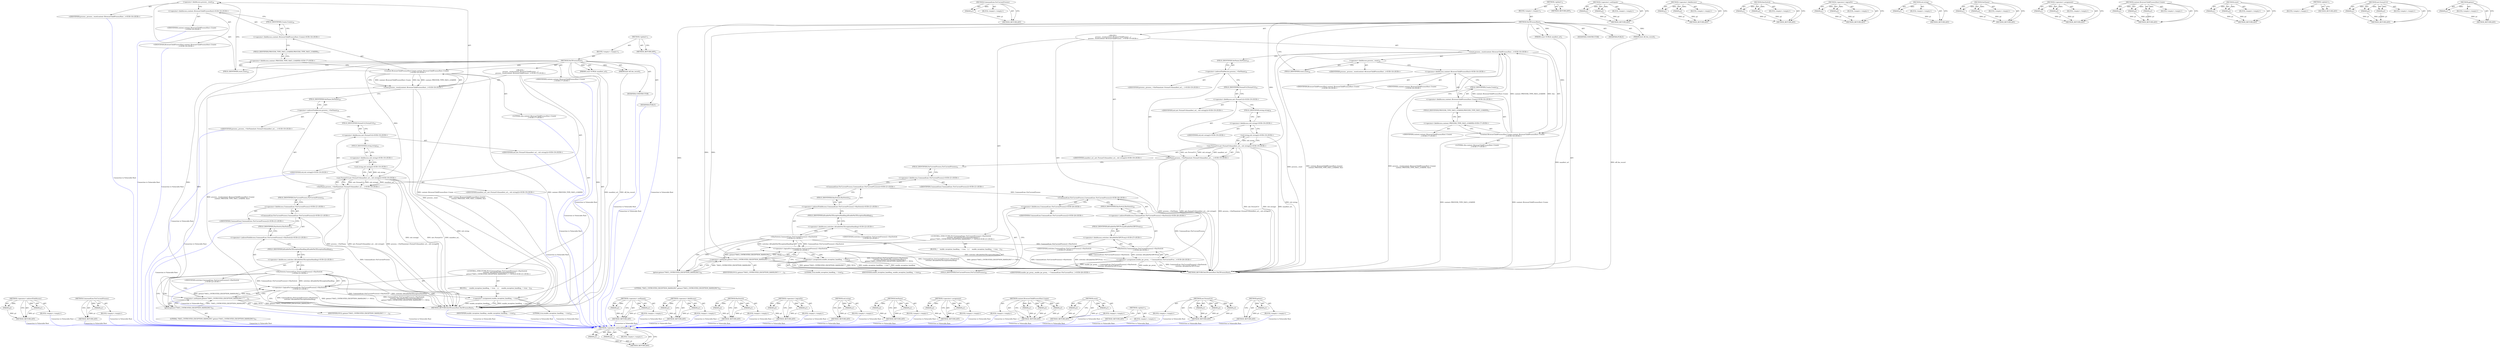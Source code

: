 digraph "getenv" {
vulnerable_121 [label=<(METHOD,&lt;operator&gt;.indirectFieldAccess)>];
vulnerable_122 [label=<(PARAM,p1)>];
vulnerable_123 [label=<(PARAM,p2)>];
vulnerable_124 [label=<(BLOCK,&lt;empty&gt;,&lt;empty&gt;)>];
vulnerable_125 [label=<(METHOD_RETURN,ANY)>];
vulnerable_146 [label=<(METHOD,CommandLine.ForCurrentProcess)>];
vulnerable_147 [label=<(PARAM,p1)>];
vulnerable_148 [label=<(BLOCK,&lt;empty&gt;,&lt;empty&gt;)>];
vulnerable_149 [label=<(METHOD_RETURN,ANY)>];
vulnerable_6 [label=<(METHOD,&lt;global&gt;)<SUB>1</SUB>>];
vulnerable_7 [label=<(BLOCK,&lt;empty&gt;,&lt;empty&gt;)<SUB>1</SUB>>];
vulnerable_8 [label=<(METHOD,NaClProcessHost)<SUB>1</SUB>>];
vulnerable_9 [label=<(PARAM,const GURL&amp; manifest_url)<SUB>1</SUB>>];
vulnerable_10 [label=<(PARAM,bool off_the_record)<SUB>1</SUB>>];
vulnerable_11 [label="<(BLOCK,{
  process_.reset(content::BrowserChildProcess...,{
  process_.reset(content::BrowserChildProcess...)<SUB>15</SUB>>"];
vulnerable_12 [label="<(reset,process_.reset(content::BrowserChildProcessHost...)<SUB>16</SUB>>"];
vulnerable_13 [label=<(&lt;operator&gt;.fieldAccess,process_.reset)<SUB>16</SUB>>];
vulnerable_14 [label="<(IDENTIFIER,process_,process_.reset(content::BrowserChildProcessHost...)<SUB>16</SUB>>"];
vulnerable_15 [label=<(FIELD_IDENTIFIER,reset,reset)<SUB>16</SUB>>];
vulnerable_16 [label="<(content.BrowserChildProcessHost.Create,content::BrowserChildProcessHost::Create(
     ...)<SUB>16</SUB>>"];
vulnerable_17 [label="<(&lt;operator&gt;.fieldAccess,content::BrowserChildProcessHost::Create)<SUB>16</SUB>>"];
vulnerable_18 [label="<(&lt;operator&gt;.fieldAccess,content::BrowserChildProcessHost)<SUB>16</SUB>>"];
vulnerable_19 [label="<(IDENTIFIER,content,content::BrowserChildProcessHost::Create(
     ...)<SUB>16</SUB>>"];
vulnerable_20 [label="<(IDENTIFIER,BrowserChildProcessHost,content::BrowserChildProcessHost::Create(
     ...)<SUB>16</SUB>>"];
vulnerable_21 [label=<(FIELD_IDENTIFIER,Create,Create)<SUB>16</SUB>>];
vulnerable_22 [label="<(&lt;operator&gt;.fieldAccess,content::PROCESS_TYPE_NACL_LOADER)<SUB>17</SUB>>"];
vulnerable_23 [label="<(IDENTIFIER,content,content::BrowserChildProcessHost::Create(
     ...)<SUB>17</SUB>>"];
vulnerable_24 [label=<(FIELD_IDENTIFIER,PROCESS_TYPE_NACL_LOADER,PROCESS_TYPE_NACL_LOADER)<SUB>17</SUB>>];
vulnerable_25 [label="<(LITERAL,this,content::BrowserChildProcessHost::Create(
     ...)<SUB>17</SUB>>"];
vulnerable_26 [label="<(SetName,process_-&gt;SetName(net::FormatUrl(manifest_url_,...)<SUB>19</SUB>>"];
vulnerable_27 [label=<(&lt;operator&gt;.indirectFieldAccess,process_-&gt;SetName)<SUB>19</SUB>>];
vulnerable_28 [label="<(IDENTIFIER,process_,process_-&gt;SetName(net::FormatUrl(manifest_url_,...)<SUB>19</SUB>>"];
vulnerable_29 [label=<(FIELD_IDENTIFIER,SetName,SetName)<SUB>19</SUB>>];
vulnerable_30 [label="<(net.FormatUrl,net::FormatUrl(manifest_url_, std::string()))<SUB>19</SUB>>"];
vulnerable_31 [label="<(&lt;operator&gt;.fieldAccess,net::FormatUrl)<SUB>19</SUB>>"];
vulnerable_32 [label="<(IDENTIFIER,net,net::FormatUrl(manifest_url_, std::string()))<SUB>19</SUB>>"];
vulnerable_33 [label=<(FIELD_IDENTIFIER,FormatUrl,FormatUrl)<SUB>19</SUB>>];
vulnerable_34 [label="<(IDENTIFIER,manifest_url_,net::FormatUrl(manifest_url_, std::string()))<SUB>19</SUB>>"];
vulnerable_35 [label="<(std.string,std::string())<SUB>19</SUB>>"];
vulnerable_36 [label="<(&lt;operator&gt;.fieldAccess,std::string)<SUB>19</SUB>>"];
vulnerable_37 [label="<(IDENTIFIER,std,std::string())<SUB>19</SUB>>"];
vulnerable_38 [label=<(FIELD_IDENTIFIER,string,string)<SUB>19</SUB>>];
vulnerable_39 [label="<(CONTROL_STRUCTURE,IF,if (CommandLine::ForCurrentProcess()-&gt;HasSwitch(
          switches::kEnableNaClExceptionHandling) ||
       getenv(&quot;NACL_UNTRUSTED_EXCEPTION_HANDLING&quot;) != NULL))<SUB>21</SUB>>"];
vulnerable_40 [label="<(&lt;operator&gt;.logicalOr,CommandLine::ForCurrentProcess()-&gt;HasSwitch(
  ...)<SUB>21</SUB>>"];
vulnerable_41 [label="<(HasSwitch,CommandLine::ForCurrentProcess()-&gt;HasSwitch(
  ...)<SUB>21</SUB>>"];
vulnerable_42 [label="<(&lt;operator&gt;.indirectFieldAccess,CommandLine::ForCurrentProcess()-&gt;HasSwitch)<SUB>21</SUB>>"];
vulnerable_43 [label="<(CommandLine.ForCurrentProcess,CommandLine::ForCurrentProcess())<SUB>21</SUB>>"];
vulnerable_44 [label="<(&lt;operator&gt;.fieldAccess,CommandLine::ForCurrentProcess)<SUB>21</SUB>>"];
vulnerable_45 [label="<(IDENTIFIER,CommandLine,CommandLine::ForCurrentProcess())<SUB>21</SUB>>"];
vulnerable_46 [label=<(FIELD_IDENTIFIER,ForCurrentProcess,ForCurrentProcess)<SUB>21</SUB>>];
vulnerable_47 [label=<(FIELD_IDENTIFIER,HasSwitch,HasSwitch)<SUB>21</SUB>>];
vulnerable_48 [label="<(&lt;operator&gt;.fieldAccess,switches::kEnableNaClExceptionHandling)<SUB>22</SUB>>"];
vulnerable_49 [label="<(IDENTIFIER,switches,CommandLine::ForCurrentProcess()-&gt;HasSwitch(
  ...)<SUB>22</SUB>>"];
vulnerable_50 [label=<(FIELD_IDENTIFIER,kEnableNaClExceptionHandling,kEnableNaClExceptionHandling)<SUB>22</SUB>>];
vulnerable_51 [label=<(&lt;operator&gt;.notEquals,getenv(&quot;NACL_UNTRUSTED_EXCEPTION_HANDLING&quot;) != ...)<SUB>23</SUB>>];
vulnerable_52 [label=<(getenv,getenv(&quot;NACL_UNTRUSTED_EXCEPTION_HANDLING&quot;))<SUB>23</SUB>>];
vulnerable_53 [label=<(LITERAL,&quot;NACL_UNTRUSTED_EXCEPTION_HANDLING&quot;,getenv(&quot;NACL_UNTRUSTED_EXCEPTION_HANDLING&quot;))<SUB>23</SUB>>];
vulnerable_54 [label=<(IDENTIFIER,NULL,getenv(&quot;NACL_UNTRUSTED_EXCEPTION_HANDLING&quot;) != ...)<SUB>23</SUB>>];
vulnerable_55 [label=<(BLOCK,{
     enable_exception_handling_ = true;
   },{
     enable_exception_handling_ = true;
   })<SUB>23</SUB>>];
vulnerable_56 [label=<(&lt;operator&gt;.assignment,enable_exception_handling_ = true)<SUB>24</SUB>>];
vulnerable_57 [label=<(IDENTIFIER,enable_exception_handling_,enable_exception_handling_ = true)<SUB>24</SUB>>];
vulnerable_58 [label=<(LITERAL,true,enable_exception_handling_ = true)<SUB>24</SUB>>];
vulnerable_59 [label="<(&lt;operator&gt;.assignment,enable_ipc_proxy_ = CommandLine::ForCurrentProc...)<SUB>26</SUB>>"];
vulnerable_60 [label="<(IDENTIFIER,enable_ipc_proxy_,enable_ipc_proxy_ = CommandLine::ForCurrentProc...)<SUB>26</SUB>>"];
vulnerable_61 [label="<(HasSwitch,CommandLine::ForCurrentProcess()-&gt;HasSwitch(
  ...)<SUB>26</SUB>>"];
vulnerable_62 [label="<(&lt;operator&gt;.indirectFieldAccess,CommandLine::ForCurrentProcess()-&gt;HasSwitch)<SUB>26</SUB>>"];
vulnerable_63 [label="<(CommandLine.ForCurrentProcess,CommandLine::ForCurrentProcess())<SUB>26</SUB>>"];
vulnerable_64 [label="<(&lt;operator&gt;.fieldAccess,CommandLine::ForCurrentProcess)<SUB>26</SUB>>"];
vulnerable_65 [label="<(IDENTIFIER,CommandLine,CommandLine::ForCurrentProcess())<SUB>26</SUB>>"];
vulnerable_66 [label=<(FIELD_IDENTIFIER,ForCurrentProcess,ForCurrentProcess)<SUB>26</SUB>>];
vulnerable_67 [label=<(FIELD_IDENTIFIER,HasSwitch,HasSwitch)<SUB>26</SUB>>];
vulnerable_68 [label="<(&lt;operator&gt;.fieldAccess,switches::kEnableNaClIPCProxy)<SUB>27</SUB>>"];
vulnerable_69 [label="<(IDENTIFIER,switches,CommandLine::ForCurrentProcess()-&gt;HasSwitch(
  ...)<SUB>27</SUB>>"];
vulnerable_70 [label=<(FIELD_IDENTIFIER,kEnableNaClIPCProxy,kEnableNaClIPCProxy)<SUB>27</SUB>>];
vulnerable_71 [label=<(MODIFIER,CONSTRUCTOR)>];
vulnerable_72 [label=<(MODIFIER,PUBLIC)>];
vulnerable_73 [label=<(METHOD_RETURN,NaClProcessHost.NaClProcessHost)<SUB>1</SUB>>];
vulnerable_75 [label=<(METHOD_RETURN,ANY)<SUB>1</SUB>>];
vulnerable_150 [label=<(METHOD,&lt;operator&gt;.notEquals)>];
vulnerable_151 [label=<(PARAM,p1)>];
vulnerable_152 [label=<(PARAM,p2)>];
vulnerable_153 [label=<(BLOCK,&lt;empty&gt;,&lt;empty&gt;)>];
vulnerable_154 [label=<(METHOD_RETURN,ANY)>];
vulnerable_105 [label=<(METHOD,&lt;operator&gt;.fieldAccess)>];
vulnerable_106 [label=<(PARAM,p1)>];
vulnerable_107 [label=<(PARAM,p2)>];
vulnerable_108 [label=<(BLOCK,&lt;empty&gt;,&lt;empty&gt;)>];
vulnerable_109 [label=<(METHOD_RETURN,ANY)>];
vulnerable_141 [label=<(METHOD,HasSwitch)>];
vulnerable_142 [label=<(PARAM,p1)>];
vulnerable_143 [label=<(PARAM,p2)>];
vulnerable_144 [label=<(BLOCK,&lt;empty&gt;,&lt;empty&gt;)>];
vulnerable_145 [label=<(METHOD_RETURN,ANY)>];
vulnerable_136 [label=<(METHOD,&lt;operator&gt;.logicalOr)>];
vulnerable_137 [label=<(PARAM,p1)>];
vulnerable_138 [label=<(PARAM,p2)>];
vulnerable_139 [label=<(BLOCK,&lt;empty&gt;,&lt;empty&gt;)>];
vulnerable_140 [label=<(METHOD_RETURN,ANY)>];
vulnerable_132 [label=<(METHOD,std.string)>];
vulnerable_133 [label=<(PARAM,p1)>];
vulnerable_134 [label=<(BLOCK,&lt;empty&gt;,&lt;empty&gt;)>];
vulnerable_135 [label=<(METHOD_RETURN,ANY)>];
vulnerable_116 [label=<(METHOD,SetName)>];
vulnerable_117 [label=<(PARAM,p1)>];
vulnerable_118 [label=<(PARAM,p2)>];
vulnerable_119 [label=<(BLOCK,&lt;empty&gt;,&lt;empty&gt;)>];
vulnerable_120 [label=<(METHOD_RETURN,ANY)>];
vulnerable_159 [label=<(METHOD,&lt;operator&gt;.assignment)>];
vulnerable_160 [label=<(PARAM,p1)>];
vulnerable_161 [label=<(PARAM,p2)>];
vulnerable_162 [label=<(BLOCK,&lt;empty&gt;,&lt;empty&gt;)>];
vulnerable_163 [label=<(METHOD_RETURN,ANY)>];
vulnerable_110 [label=<(METHOD,content.BrowserChildProcessHost.Create)>];
vulnerable_111 [label=<(PARAM,p1)>];
vulnerable_112 [label=<(PARAM,p2)>];
vulnerable_113 [label=<(PARAM,p3)>];
vulnerable_114 [label=<(BLOCK,&lt;empty&gt;,&lt;empty&gt;)>];
vulnerable_115 [label=<(METHOD_RETURN,ANY)>];
vulnerable_100 [label=<(METHOD,reset)>];
vulnerable_101 [label=<(PARAM,p1)>];
vulnerable_102 [label=<(PARAM,p2)>];
vulnerable_103 [label=<(BLOCK,&lt;empty&gt;,&lt;empty&gt;)>];
vulnerable_104 [label=<(METHOD_RETURN,ANY)>];
vulnerable_94 [label=<(METHOD,&lt;global&gt;)<SUB>1</SUB>>];
vulnerable_95 [label=<(BLOCK,&lt;empty&gt;,&lt;empty&gt;)>];
vulnerable_96 [label=<(METHOD_RETURN,ANY)>];
vulnerable_126 [label=<(METHOD,net.FormatUrl)>];
vulnerable_127 [label=<(PARAM,p1)>];
vulnerable_128 [label=<(PARAM,p2)>];
vulnerable_129 [label=<(PARAM,p3)>];
vulnerable_130 [label=<(BLOCK,&lt;empty&gt;,&lt;empty&gt;)>];
vulnerable_131 [label=<(METHOD_RETURN,ANY)>];
vulnerable_155 [label=<(METHOD,getenv)>];
vulnerable_156 [label=<(PARAM,p1)>];
vulnerable_157 [label=<(BLOCK,&lt;empty&gt;,&lt;empty&gt;)>];
vulnerable_158 [label=<(METHOD_RETURN,ANY)>];
fixed_109 [label=<(METHOD,&lt;operator&gt;.indirectFieldAccess)>];
fixed_110 [label=<(PARAM,p1)>];
fixed_111 [label=<(PARAM,p2)>];
fixed_112 [label=<(BLOCK,&lt;empty&gt;,&lt;empty&gt;)>];
fixed_113 [label=<(METHOD_RETURN,ANY)>];
fixed_134 [label=<(METHOD,CommandLine.ForCurrentProcess)>];
fixed_135 [label=<(PARAM,p1)>];
fixed_136 [label=<(BLOCK,&lt;empty&gt;,&lt;empty&gt;)>];
fixed_137 [label=<(METHOD_RETURN,ANY)>];
fixed_6 [label=<(METHOD,&lt;global&gt;)<SUB>1</SUB>>];
fixed_7 [label=<(BLOCK,&lt;empty&gt;,&lt;empty&gt;)<SUB>1</SUB>>];
fixed_8 [label=<(METHOD,NaClProcessHost)<SUB>1</SUB>>];
fixed_9 [label=<(PARAM,const GURL&amp; manifest_url)<SUB>1</SUB>>];
fixed_10 [label=<(PARAM,bool off_the_record)<SUB>1</SUB>>];
fixed_11 [label="<(BLOCK,{
  process_.reset(content::BrowserChildProcess...,{
  process_.reset(content::BrowserChildProcess...)<SUB>15</SUB>>"];
fixed_12 [label="<(reset,process_.reset(content::BrowserChildProcessHost...)<SUB>16</SUB>>"];
fixed_13 [label=<(&lt;operator&gt;.fieldAccess,process_.reset)<SUB>16</SUB>>];
fixed_14 [label="<(IDENTIFIER,process_,process_.reset(content::BrowserChildProcessHost...)<SUB>16</SUB>>"];
fixed_15 [label=<(FIELD_IDENTIFIER,reset,reset)<SUB>16</SUB>>];
fixed_16 [label="<(content.BrowserChildProcessHost.Create,content::BrowserChildProcessHost::Create(
     ...)<SUB>16</SUB>>"];
fixed_17 [label="<(&lt;operator&gt;.fieldAccess,content::BrowserChildProcessHost::Create)<SUB>16</SUB>>"];
fixed_18 [label="<(&lt;operator&gt;.fieldAccess,content::BrowserChildProcessHost)<SUB>16</SUB>>"];
fixed_19 [label="<(IDENTIFIER,content,content::BrowserChildProcessHost::Create(
     ...)<SUB>16</SUB>>"];
fixed_20 [label="<(IDENTIFIER,BrowserChildProcessHost,content::BrowserChildProcessHost::Create(
     ...)<SUB>16</SUB>>"];
fixed_21 [label=<(FIELD_IDENTIFIER,Create,Create)<SUB>16</SUB>>];
fixed_22 [label="<(&lt;operator&gt;.fieldAccess,content::PROCESS_TYPE_NACL_LOADER)<SUB>17</SUB>>"];
fixed_23 [label="<(IDENTIFIER,content,content::BrowserChildProcessHost::Create(
     ...)<SUB>17</SUB>>"];
fixed_24 [label=<(FIELD_IDENTIFIER,PROCESS_TYPE_NACL_LOADER,PROCESS_TYPE_NACL_LOADER)<SUB>17</SUB>>];
fixed_25 [label="<(LITERAL,this,content::BrowserChildProcessHost::Create(
     ...)<SUB>17</SUB>>"];
fixed_26 [label="<(SetName,process_-&gt;SetName(net::FormatUrl(manifest_url_,...)<SUB>19</SUB>>"];
fixed_27 [label=<(&lt;operator&gt;.indirectFieldAccess,process_-&gt;SetName)<SUB>19</SUB>>];
fixed_28 [label="<(IDENTIFIER,process_,process_-&gt;SetName(net::FormatUrl(manifest_url_,...)<SUB>19</SUB>>"];
fixed_29 [label=<(FIELD_IDENTIFIER,SetName,SetName)<SUB>19</SUB>>];
fixed_30 [label="<(net.FormatUrl,net::FormatUrl(manifest_url_, std::string()))<SUB>19</SUB>>"];
fixed_31 [label="<(&lt;operator&gt;.fieldAccess,net::FormatUrl)<SUB>19</SUB>>"];
fixed_32 [label="<(IDENTIFIER,net,net::FormatUrl(manifest_url_, std::string()))<SUB>19</SUB>>"];
fixed_33 [label=<(FIELD_IDENTIFIER,FormatUrl,FormatUrl)<SUB>19</SUB>>];
fixed_34 [label="<(IDENTIFIER,manifest_url_,net::FormatUrl(manifest_url_, std::string()))<SUB>19</SUB>>"];
fixed_35 [label="<(std.string,std::string())<SUB>19</SUB>>"];
fixed_36 [label="<(&lt;operator&gt;.fieldAccess,std::string)<SUB>19</SUB>>"];
fixed_37 [label="<(IDENTIFIER,std,std::string())<SUB>19</SUB>>"];
fixed_38 [label=<(FIELD_IDENTIFIER,string,string)<SUB>19</SUB>>];
fixed_39 [label="<(CONTROL_STRUCTURE,IF,if (CommandLine::ForCurrentProcess()-&gt;HasSwitch(
          switches::kEnableNaClExceptionHandling) ||
       getenv(&quot;NACL_UNTRUSTED_EXCEPTION_HANDLING&quot;) != NULL))<SUB>21</SUB>>"];
fixed_40 [label="<(&lt;operator&gt;.logicalOr,CommandLine::ForCurrentProcess()-&gt;HasSwitch(
  ...)<SUB>21</SUB>>"];
fixed_41 [label="<(HasSwitch,CommandLine::ForCurrentProcess()-&gt;HasSwitch(
  ...)<SUB>21</SUB>>"];
fixed_42 [label="<(&lt;operator&gt;.indirectFieldAccess,CommandLine::ForCurrentProcess()-&gt;HasSwitch)<SUB>21</SUB>>"];
fixed_43 [label="<(CommandLine.ForCurrentProcess,CommandLine::ForCurrentProcess())<SUB>21</SUB>>"];
fixed_44 [label="<(&lt;operator&gt;.fieldAccess,CommandLine::ForCurrentProcess)<SUB>21</SUB>>"];
fixed_45 [label="<(IDENTIFIER,CommandLine,CommandLine::ForCurrentProcess())<SUB>21</SUB>>"];
fixed_46 [label=<(FIELD_IDENTIFIER,ForCurrentProcess,ForCurrentProcess)<SUB>21</SUB>>];
fixed_47 [label=<(FIELD_IDENTIFIER,HasSwitch,HasSwitch)<SUB>21</SUB>>];
fixed_48 [label="<(&lt;operator&gt;.fieldAccess,switches::kEnableNaClExceptionHandling)<SUB>22</SUB>>"];
fixed_49 [label="<(IDENTIFIER,switches,CommandLine::ForCurrentProcess()-&gt;HasSwitch(
  ...)<SUB>22</SUB>>"];
fixed_50 [label=<(FIELD_IDENTIFIER,kEnableNaClExceptionHandling,kEnableNaClExceptionHandling)<SUB>22</SUB>>];
fixed_51 [label=<(&lt;operator&gt;.notEquals,getenv(&quot;NACL_UNTRUSTED_EXCEPTION_HANDLING&quot;) != ...)<SUB>23</SUB>>];
fixed_52 [label=<(getenv,getenv(&quot;NACL_UNTRUSTED_EXCEPTION_HANDLING&quot;))<SUB>23</SUB>>];
fixed_53 [label=<(LITERAL,&quot;NACL_UNTRUSTED_EXCEPTION_HANDLING&quot;,getenv(&quot;NACL_UNTRUSTED_EXCEPTION_HANDLING&quot;))<SUB>23</SUB>>];
fixed_54 [label=<(IDENTIFIER,NULL,getenv(&quot;NACL_UNTRUSTED_EXCEPTION_HANDLING&quot;) != ...)<SUB>23</SUB>>];
fixed_55 [label=<(BLOCK,{
     enable_exception_handling_ = true;
   },{
     enable_exception_handling_ = true;
   })<SUB>23</SUB>>];
fixed_56 [label=<(&lt;operator&gt;.assignment,enable_exception_handling_ = true)<SUB>24</SUB>>];
fixed_57 [label=<(IDENTIFIER,enable_exception_handling_,enable_exception_handling_ = true)<SUB>24</SUB>>];
fixed_58 [label=<(LITERAL,true,enable_exception_handling_ = true)<SUB>24</SUB>>];
fixed_59 [label=<(MODIFIER,CONSTRUCTOR)>];
fixed_60 [label=<(MODIFIER,PUBLIC)>];
fixed_61 [label=<(METHOD_RETURN,NaClProcessHost.NaClProcessHost)<SUB>1</SUB>>];
fixed_63 [label=<(METHOD_RETURN,ANY)<SUB>1</SUB>>];
fixed_138 [label=<(METHOD,&lt;operator&gt;.notEquals)>];
fixed_139 [label=<(PARAM,p1)>];
fixed_140 [label=<(PARAM,p2)>];
fixed_141 [label=<(BLOCK,&lt;empty&gt;,&lt;empty&gt;)>];
fixed_142 [label=<(METHOD_RETURN,ANY)>];
fixed_93 [label=<(METHOD,&lt;operator&gt;.fieldAccess)>];
fixed_94 [label=<(PARAM,p1)>];
fixed_95 [label=<(PARAM,p2)>];
fixed_96 [label=<(BLOCK,&lt;empty&gt;,&lt;empty&gt;)>];
fixed_97 [label=<(METHOD_RETURN,ANY)>];
fixed_129 [label=<(METHOD,HasSwitch)>];
fixed_130 [label=<(PARAM,p1)>];
fixed_131 [label=<(PARAM,p2)>];
fixed_132 [label=<(BLOCK,&lt;empty&gt;,&lt;empty&gt;)>];
fixed_133 [label=<(METHOD_RETURN,ANY)>];
fixed_124 [label=<(METHOD,&lt;operator&gt;.logicalOr)>];
fixed_125 [label=<(PARAM,p1)>];
fixed_126 [label=<(PARAM,p2)>];
fixed_127 [label=<(BLOCK,&lt;empty&gt;,&lt;empty&gt;)>];
fixed_128 [label=<(METHOD_RETURN,ANY)>];
fixed_120 [label=<(METHOD,std.string)>];
fixed_121 [label=<(PARAM,p1)>];
fixed_122 [label=<(BLOCK,&lt;empty&gt;,&lt;empty&gt;)>];
fixed_123 [label=<(METHOD_RETURN,ANY)>];
fixed_104 [label=<(METHOD,SetName)>];
fixed_105 [label=<(PARAM,p1)>];
fixed_106 [label=<(PARAM,p2)>];
fixed_107 [label=<(BLOCK,&lt;empty&gt;,&lt;empty&gt;)>];
fixed_108 [label=<(METHOD_RETURN,ANY)>];
fixed_147 [label=<(METHOD,&lt;operator&gt;.assignment)>];
fixed_148 [label=<(PARAM,p1)>];
fixed_149 [label=<(PARAM,p2)>];
fixed_150 [label=<(BLOCK,&lt;empty&gt;,&lt;empty&gt;)>];
fixed_151 [label=<(METHOD_RETURN,ANY)>];
fixed_98 [label=<(METHOD,content.BrowserChildProcessHost.Create)>];
fixed_99 [label=<(PARAM,p1)>];
fixed_100 [label=<(PARAM,p2)>];
fixed_101 [label=<(PARAM,p3)>];
fixed_102 [label=<(BLOCK,&lt;empty&gt;,&lt;empty&gt;)>];
fixed_103 [label=<(METHOD_RETURN,ANY)>];
fixed_88 [label=<(METHOD,reset)>];
fixed_89 [label=<(PARAM,p1)>];
fixed_90 [label=<(PARAM,p2)>];
fixed_91 [label=<(BLOCK,&lt;empty&gt;,&lt;empty&gt;)>];
fixed_92 [label=<(METHOD_RETURN,ANY)>];
fixed_82 [label=<(METHOD,&lt;global&gt;)<SUB>1</SUB>>];
fixed_83 [label=<(BLOCK,&lt;empty&gt;,&lt;empty&gt;)>];
fixed_84 [label=<(METHOD_RETURN,ANY)>];
fixed_114 [label=<(METHOD,net.FormatUrl)>];
fixed_115 [label=<(PARAM,p1)>];
fixed_116 [label=<(PARAM,p2)>];
fixed_117 [label=<(PARAM,p3)>];
fixed_118 [label=<(BLOCK,&lt;empty&gt;,&lt;empty&gt;)>];
fixed_119 [label=<(METHOD_RETURN,ANY)>];
fixed_143 [label=<(METHOD,getenv)>];
fixed_144 [label=<(PARAM,p1)>];
fixed_145 [label=<(BLOCK,&lt;empty&gt;,&lt;empty&gt;)>];
fixed_146 [label=<(METHOD_RETURN,ANY)>];
vulnerable_121 -> vulnerable_122  [key=0, label="AST: "];
vulnerable_121 -> vulnerable_122  [key=1, label="DDG: "];
vulnerable_121 -> vulnerable_124  [key=0, label="AST: "];
vulnerable_121 -> vulnerable_123  [key=0, label="AST: "];
vulnerable_121 -> vulnerable_123  [key=1, label="DDG: "];
vulnerable_121 -> vulnerable_125  [key=0, label="AST: "];
vulnerable_121 -> vulnerable_125  [key=1, label="CFG: "];
vulnerable_122 -> vulnerable_125  [key=0, label="DDG: p1"];
vulnerable_123 -> vulnerable_125  [key=0, label="DDG: p2"];
vulnerable_146 -> vulnerable_147  [key=0, label="AST: "];
vulnerable_146 -> vulnerable_147  [key=1, label="DDG: "];
vulnerable_146 -> vulnerable_148  [key=0, label="AST: "];
vulnerable_146 -> vulnerable_149  [key=0, label="AST: "];
vulnerable_146 -> vulnerable_149  [key=1, label="CFG: "];
vulnerable_147 -> vulnerable_149  [key=0, label="DDG: p1"];
vulnerable_6 -> vulnerable_7  [key=0, label="AST: "];
vulnerable_6 -> vulnerable_75  [key=0, label="AST: "];
vulnerable_6 -> vulnerable_75  [key=1, label="CFG: "];
vulnerable_7 -> vulnerable_8  [key=0, label="AST: "];
vulnerable_8 -> vulnerable_9  [key=0, label="AST: "];
vulnerable_8 -> vulnerable_9  [key=1, label="DDG: "];
vulnerable_8 -> vulnerable_10  [key=0, label="AST: "];
vulnerable_8 -> vulnerable_10  [key=1, label="DDG: "];
vulnerable_8 -> vulnerable_11  [key=0, label="AST: "];
vulnerable_8 -> vulnerable_71  [key=0, label="AST: "];
vulnerable_8 -> vulnerable_72  [key=0, label="AST: "];
vulnerable_8 -> vulnerable_73  [key=0, label="AST: "];
vulnerable_8 -> vulnerable_15  [key=0, label="CFG: "];
vulnerable_8 -> vulnerable_16  [key=0, label="DDG: "];
vulnerable_8 -> vulnerable_30  [key=0, label="DDG: "];
vulnerable_8 -> vulnerable_56  [key=0, label="DDG: "];
vulnerable_8 -> vulnerable_51  [key=0, label="DDG: "];
vulnerable_8 -> vulnerable_52  [key=0, label="DDG: "];
vulnerable_9 -> vulnerable_73  [key=0, label="DDG: manifest_url"];
vulnerable_10 -> vulnerable_73  [key=0, label="DDG: off_the_record"];
vulnerable_11 -> vulnerable_12  [key=0, label="AST: "];
vulnerable_11 -> vulnerable_26  [key=0, label="AST: "];
vulnerable_11 -> vulnerable_39  [key=0, label="AST: "];
vulnerable_11 -> vulnerable_59  [key=0, label="AST: "];
vulnerable_12 -> vulnerable_13  [key=0, label="AST: "];
vulnerable_12 -> vulnerable_16  [key=0, label="AST: "];
vulnerable_12 -> vulnerable_29  [key=0, label="CFG: "];
vulnerable_12 -> vulnerable_73  [key=0, label="DDG: process_.reset"];
vulnerable_12 -> vulnerable_73  [key=1, label="DDG: content::BrowserChildProcessHost::Create(
      content::PROCESS_TYPE_NACL_LOADER, this)"];
vulnerable_12 -> vulnerable_73  [key=2, label="DDG: process_.reset(content::BrowserChildProcessHost::Create(
      content::PROCESS_TYPE_NACL_LOADER, this))"];
vulnerable_13 -> vulnerable_14  [key=0, label="AST: "];
vulnerable_13 -> vulnerable_15  [key=0, label="AST: "];
vulnerable_13 -> vulnerable_18  [key=0, label="CFG: "];
vulnerable_15 -> vulnerable_13  [key=0, label="CFG: "];
vulnerable_16 -> vulnerable_17  [key=0, label="AST: "];
vulnerable_16 -> vulnerable_22  [key=0, label="AST: "];
vulnerable_16 -> vulnerable_25  [key=0, label="AST: "];
vulnerable_16 -> vulnerable_12  [key=0, label="CFG: "];
vulnerable_16 -> vulnerable_12  [key=1, label="DDG: content::BrowserChildProcessHost::Create"];
vulnerable_16 -> vulnerable_12  [key=2, label="DDG: content::PROCESS_TYPE_NACL_LOADER"];
vulnerable_16 -> vulnerable_12  [key=3, label="DDG: this"];
vulnerable_16 -> vulnerable_73  [key=0, label="DDG: content::BrowserChildProcessHost::Create"];
vulnerable_16 -> vulnerable_73  [key=1, label="DDG: content::PROCESS_TYPE_NACL_LOADER"];
vulnerable_17 -> vulnerable_18  [key=0, label="AST: "];
vulnerable_17 -> vulnerable_21  [key=0, label="AST: "];
vulnerable_17 -> vulnerable_24  [key=0, label="CFG: "];
vulnerable_18 -> vulnerable_19  [key=0, label="AST: "];
vulnerable_18 -> vulnerable_20  [key=0, label="AST: "];
vulnerable_18 -> vulnerable_21  [key=0, label="CFG: "];
vulnerable_21 -> vulnerable_17  [key=0, label="CFG: "];
vulnerable_22 -> vulnerable_23  [key=0, label="AST: "];
vulnerable_22 -> vulnerable_24  [key=0, label="AST: "];
vulnerable_22 -> vulnerable_16  [key=0, label="CFG: "];
vulnerable_24 -> vulnerable_22  [key=0, label="CFG: "];
vulnerable_26 -> vulnerable_27  [key=0, label="AST: "];
vulnerable_26 -> vulnerable_30  [key=0, label="AST: "];
vulnerable_26 -> vulnerable_46  [key=0, label="CFG: "];
vulnerable_26 -> vulnerable_73  [key=0, label="DDG: process_-&gt;SetName"];
vulnerable_26 -> vulnerable_73  [key=1, label="DDG: net::FormatUrl(manifest_url_, std::string())"];
vulnerable_26 -> vulnerable_73  [key=2, label="DDG: process_-&gt;SetName(net::FormatUrl(manifest_url_, std::string()))"];
vulnerable_27 -> vulnerable_28  [key=0, label="AST: "];
vulnerable_27 -> vulnerable_29  [key=0, label="AST: "];
vulnerable_27 -> vulnerable_33  [key=0, label="CFG: "];
vulnerable_29 -> vulnerable_27  [key=0, label="CFG: "];
vulnerable_30 -> vulnerable_31  [key=0, label="AST: "];
vulnerable_30 -> vulnerable_34  [key=0, label="AST: "];
vulnerable_30 -> vulnerable_35  [key=0, label="AST: "];
vulnerable_30 -> vulnerable_26  [key=0, label="CFG: "];
vulnerable_30 -> vulnerable_26  [key=1, label="DDG: net::FormatUrl"];
vulnerable_30 -> vulnerable_26  [key=2, label="DDG: manifest_url_"];
vulnerable_30 -> vulnerable_26  [key=3, label="DDG: std::string()"];
vulnerable_30 -> vulnerable_73  [key=0, label="DDG: net::FormatUrl"];
vulnerable_30 -> vulnerable_73  [key=1, label="DDG: std::string()"];
vulnerable_30 -> vulnerable_73  [key=2, label="DDG: manifest_url_"];
vulnerable_31 -> vulnerable_32  [key=0, label="AST: "];
vulnerable_31 -> vulnerable_33  [key=0, label="AST: "];
vulnerable_31 -> vulnerable_38  [key=0, label="CFG: "];
vulnerable_33 -> vulnerable_31  [key=0, label="CFG: "];
vulnerable_35 -> vulnerable_36  [key=0, label="AST: "];
vulnerable_35 -> vulnerable_30  [key=0, label="CFG: "];
vulnerable_35 -> vulnerable_30  [key=1, label="DDG: std::string"];
vulnerable_35 -> vulnerable_73  [key=0, label="DDG: std::string"];
vulnerable_36 -> vulnerable_37  [key=0, label="AST: "];
vulnerable_36 -> vulnerable_38  [key=0, label="AST: "];
vulnerable_36 -> vulnerable_35  [key=0, label="CFG: "];
vulnerable_38 -> vulnerable_36  [key=0, label="CFG: "];
vulnerable_39 -> vulnerable_40  [key=0, label="AST: "];
vulnerable_39 -> vulnerable_55  [key=0, label="AST: "];
vulnerable_40 -> vulnerable_41  [key=0, label="AST: "];
vulnerable_40 -> vulnerable_51  [key=0, label="AST: "];
vulnerable_40 -> vulnerable_56  [key=0, label="CFG: "];
vulnerable_40 -> vulnerable_56  [key=1, label="CDG: "];
vulnerable_40 -> vulnerable_66  [key=0, label="CFG: "];
vulnerable_40 -> vulnerable_73  [key=0, label="DDG: CommandLine::ForCurrentProcess()-&gt;HasSwitch(
          switches::kEnableNaClExceptionHandling)"];
vulnerable_40 -> vulnerable_73  [key=1, label="DDG: getenv(&quot;NACL_UNTRUSTED_EXCEPTION_HANDLING&quot;) != NULL"];
vulnerable_40 -> vulnerable_73  [key=2, label="DDG: CommandLine::ForCurrentProcess()-&gt;HasSwitch(
          switches::kEnableNaClExceptionHandling) ||
       getenv(&quot;NACL_UNTRUSTED_EXCEPTION_HANDLING&quot;) != NULL"];
vulnerable_41 -> vulnerable_42  [key=0, label="AST: "];
vulnerable_41 -> vulnerable_48  [key=0, label="AST: "];
vulnerable_41 -> vulnerable_40  [key=0, label="CFG: "];
vulnerable_41 -> vulnerable_40  [key=1, label="DDG: CommandLine::ForCurrentProcess()-&gt;HasSwitch"];
vulnerable_41 -> vulnerable_40  [key=2, label="DDG: switches::kEnableNaClExceptionHandling"];
vulnerable_41 -> vulnerable_52  [key=0, label="CFG: "];
vulnerable_41 -> vulnerable_52  [key=1, label="CDG: "];
vulnerable_41 -> vulnerable_73  [key=0, label="DDG: switches::kEnableNaClExceptionHandling"];
vulnerable_41 -> vulnerable_61  [key=0, label="DDG: CommandLine::ForCurrentProcess()-&gt;HasSwitch"];
vulnerable_41 -> vulnerable_51  [key=0, label="CDG: "];
vulnerable_42 -> vulnerable_43  [key=0, label="AST: "];
vulnerable_42 -> vulnerable_47  [key=0, label="AST: "];
vulnerable_42 -> vulnerable_50  [key=0, label="CFG: "];
vulnerable_43 -> vulnerable_44  [key=0, label="AST: "];
vulnerable_43 -> vulnerable_47  [key=0, label="CFG: "];
vulnerable_43 -> vulnerable_63  [key=0, label="DDG: CommandLine::ForCurrentProcess"];
vulnerable_44 -> vulnerable_45  [key=0, label="AST: "];
vulnerable_44 -> vulnerable_46  [key=0, label="AST: "];
vulnerable_44 -> vulnerable_43  [key=0, label="CFG: "];
vulnerable_46 -> vulnerable_44  [key=0, label="CFG: "];
vulnerable_47 -> vulnerable_42  [key=0, label="CFG: "];
vulnerable_48 -> vulnerable_49  [key=0, label="AST: "];
vulnerable_48 -> vulnerable_50  [key=0, label="AST: "];
vulnerable_48 -> vulnerable_41  [key=0, label="CFG: "];
vulnerable_50 -> vulnerable_48  [key=0, label="CFG: "];
vulnerable_51 -> vulnerable_52  [key=0, label="AST: "];
vulnerable_51 -> vulnerable_54  [key=0, label="AST: "];
vulnerable_51 -> vulnerable_40  [key=0, label="CFG: "];
vulnerable_51 -> vulnerable_40  [key=1, label="DDG: getenv(&quot;NACL_UNTRUSTED_EXCEPTION_HANDLING&quot;)"];
vulnerable_51 -> vulnerable_40  [key=2, label="DDG: NULL"];
vulnerable_51 -> vulnerable_73  [key=0, label="DDG: getenv(&quot;NACL_UNTRUSTED_EXCEPTION_HANDLING&quot;)"];
vulnerable_51 -> vulnerable_73  [key=1, label="DDG: NULL"];
vulnerable_52 -> vulnerable_53  [key=0, label="AST: "];
vulnerable_52 -> vulnerable_51  [key=0, label="CFG: "];
vulnerable_52 -> vulnerable_51  [key=1, label="DDG: &quot;NACL_UNTRUSTED_EXCEPTION_HANDLING&quot;"];
vulnerable_55 -> vulnerable_56  [key=0, label="AST: "];
vulnerable_56 -> vulnerable_57  [key=0, label="AST: "];
vulnerable_56 -> vulnerable_58  [key=0, label="AST: "];
vulnerable_56 -> vulnerable_66  [key=0, label="CFG: "];
vulnerable_56 -> vulnerable_73  [key=0, label="DDG: enable_exception_handling_ = true"];
vulnerable_56 -> vulnerable_73  [key=1, label="DDG: enable_exception_handling_"];
vulnerable_59 -> vulnerable_60  [key=0, label="AST: "];
vulnerable_59 -> vulnerable_61  [key=0, label="AST: "];
vulnerable_59 -> vulnerable_73  [key=0, label="CFG: "];
vulnerable_59 -> vulnerable_73  [key=1, label="DDG: CommandLine::ForCurrentProcess()-&gt;HasSwitch(
      switches::kEnableNaClIPCProxy)"];
vulnerable_59 -> vulnerable_73  [key=2, label="DDG: enable_ipc_proxy_ = CommandLine::ForCurrentProcess()-&gt;HasSwitch(
      switches::kEnableNaClIPCProxy)"];
vulnerable_59 -> vulnerable_73  [key=3, label="DDG: enable_ipc_proxy_"];
vulnerable_61 -> vulnerable_62  [key=0, label="AST: "];
vulnerable_61 -> vulnerable_68  [key=0, label="AST: "];
vulnerable_61 -> vulnerable_59  [key=0, label="CFG: "];
vulnerable_61 -> vulnerable_59  [key=1, label="DDG: CommandLine::ForCurrentProcess()-&gt;HasSwitch"];
vulnerable_61 -> vulnerable_59  [key=2, label="DDG: switches::kEnableNaClIPCProxy"];
vulnerable_61 -> vulnerable_73  [key=0, label="DDG: CommandLine::ForCurrentProcess()-&gt;HasSwitch"];
vulnerable_61 -> vulnerable_73  [key=1, label="DDG: switches::kEnableNaClIPCProxy"];
vulnerable_62 -> vulnerable_63  [key=0, label="AST: "];
vulnerable_62 -> vulnerable_67  [key=0, label="AST: "];
vulnerable_62 -> vulnerable_70  [key=0, label="CFG: "];
vulnerable_63 -> vulnerable_64  [key=0, label="AST: "];
vulnerable_63 -> vulnerable_67  [key=0, label="CFG: "];
vulnerable_63 -> vulnerable_73  [key=0, label="DDG: CommandLine::ForCurrentProcess"];
vulnerable_64 -> vulnerable_65  [key=0, label="AST: "];
vulnerable_64 -> vulnerable_66  [key=0, label="AST: "];
vulnerable_64 -> vulnerable_63  [key=0, label="CFG: "];
vulnerable_66 -> vulnerable_64  [key=0, label="CFG: "];
vulnerable_67 -> vulnerable_62  [key=0, label="CFG: "];
vulnerable_68 -> vulnerable_69  [key=0, label="AST: "];
vulnerable_68 -> vulnerable_70  [key=0, label="AST: "];
vulnerable_68 -> vulnerable_61  [key=0, label="CFG: "];
vulnerable_70 -> vulnerable_68  [key=0, label="CFG: "];
vulnerable_150 -> vulnerable_151  [key=0, label="AST: "];
vulnerable_150 -> vulnerable_151  [key=1, label="DDG: "];
vulnerable_150 -> vulnerable_153  [key=0, label="AST: "];
vulnerable_150 -> vulnerable_152  [key=0, label="AST: "];
vulnerable_150 -> vulnerable_152  [key=1, label="DDG: "];
vulnerable_150 -> vulnerable_154  [key=0, label="AST: "];
vulnerable_150 -> vulnerable_154  [key=1, label="CFG: "];
vulnerable_151 -> vulnerable_154  [key=0, label="DDG: p1"];
vulnerable_152 -> vulnerable_154  [key=0, label="DDG: p2"];
vulnerable_105 -> vulnerable_106  [key=0, label="AST: "];
vulnerable_105 -> vulnerable_106  [key=1, label="DDG: "];
vulnerable_105 -> vulnerable_108  [key=0, label="AST: "];
vulnerable_105 -> vulnerable_107  [key=0, label="AST: "];
vulnerable_105 -> vulnerable_107  [key=1, label="DDG: "];
vulnerable_105 -> vulnerable_109  [key=0, label="AST: "];
vulnerable_105 -> vulnerable_109  [key=1, label="CFG: "];
vulnerable_106 -> vulnerable_109  [key=0, label="DDG: p1"];
vulnerable_107 -> vulnerable_109  [key=0, label="DDG: p2"];
vulnerable_141 -> vulnerable_142  [key=0, label="AST: "];
vulnerable_141 -> vulnerable_142  [key=1, label="DDG: "];
vulnerable_141 -> vulnerable_144  [key=0, label="AST: "];
vulnerable_141 -> vulnerable_143  [key=0, label="AST: "];
vulnerable_141 -> vulnerable_143  [key=1, label="DDG: "];
vulnerable_141 -> vulnerable_145  [key=0, label="AST: "];
vulnerable_141 -> vulnerable_145  [key=1, label="CFG: "];
vulnerable_142 -> vulnerable_145  [key=0, label="DDG: p1"];
vulnerable_143 -> vulnerable_145  [key=0, label="DDG: p2"];
vulnerable_136 -> vulnerable_137  [key=0, label="AST: "];
vulnerable_136 -> vulnerable_137  [key=1, label="DDG: "];
vulnerable_136 -> vulnerable_139  [key=0, label="AST: "];
vulnerable_136 -> vulnerable_138  [key=0, label="AST: "];
vulnerable_136 -> vulnerable_138  [key=1, label="DDG: "];
vulnerable_136 -> vulnerable_140  [key=0, label="AST: "];
vulnerable_136 -> vulnerable_140  [key=1, label="CFG: "];
vulnerable_137 -> vulnerable_140  [key=0, label="DDG: p1"];
vulnerable_138 -> vulnerable_140  [key=0, label="DDG: p2"];
vulnerable_132 -> vulnerable_133  [key=0, label="AST: "];
vulnerable_132 -> vulnerable_133  [key=1, label="DDG: "];
vulnerable_132 -> vulnerable_134  [key=0, label="AST: "];
vulnerable_132 -> vulnerable_135  [key=0, label="AST: "];
vulnerable_132 -> vulnerable_135  [key=1, label="CFG: "];
vulnerable_133 -> vulnerable_135  [key=0, label="DDG: p1"];
vulnerable_116 -> vulnerable_117  [key=0, label="AST: "];
vulnerable_116 -> vulnerable_117  [key=1, label="DDG: "];
vulnerable_116 -> vulnerable_119  [key=0, label="AST: "];
vulnerable_116 -> vulnerable_118  [key=0, label="AST: "];
vulnerable_116 -> vulnerable_118  [key=1, label="DDG: "];
vulnerable_116 -> vulnerable_120  [key=0, label="AST: "];
vulnerable_116 -> vulnerable_120  [key=1, label="CFG: "];
vulnerable_117 -> vulnerable_120  [key=0, label="DDG: p1"];
vulnerable_118 -> vulnerable_120  [key=0, label="DDG: p2"];
vulnerable_159 -> vulnerable_160  [key=0, label="AST: "];
vulnerable_159 -> vulnerable_160  [key=1, label="DDG: "];
vulnerable_159 -> vulnerable_162  [key=0, label="AST: "];
vulnerable_159 -> vulnerable_161  [key=0, label="AST: "];
vulnerable_159 -> vulnerable_161  [key=1, label="DDG: "];
vulnerable_159 -> vulnerable_163  [key=0, label="AST: "];
vulnerable_159 -> vulnerable_163  [key=1, label="CFG: "];
vulnerable_160 -> vulnerable_163  [key=0, label="DDG: p1"];
vulnerable_161 -> vulnerable_163  [key=0, label="DDG: p2"];
vulnerable_110 -> vulnerable_111  [key=0, label="AST: "];
vulnerable_110 -> vulnerable_111  [key=1, label="DDG: "];
vulnerable_110 -> vulnerable_114  [key=0, label="AST: "];
vulnerable_110 -> vulnerable_112  [key=0, label="AST: "];
vulnerable_110 -> vulnerable_112  [key=1, label="DDG: "];
vulnerable_110 -> vulnerable_115  [key=0, label="AST: "];
vulnerable_110 -> vulnerable_115  [key=1, label="CFG: "];
vulnerable_110 -> vulnerable_113  [key=0, label="AST: "];
vulnerable_110 -> vulnerable_113  [key=1, label="DDG: "];
vulnerable_111 -> vulnerable_115  [key=0, label="DDG: p1"];
vulnerable_112 -> vulnerable_115  [key=0, label="DDG: p2"];
vulnerable_113 -> vulnerable_115  [key=0, label="DDG: p3"];
vulnerable_100 -> vulnerable_101  [key=0, label="AST: "];
vulnerable_100 -> vulnerable_101  [key=1, label="DDG: "];
vulnerable_100 -> vulnerable_103  [key=0, label="AST: "];
vulnerable_100 -> vulnerable_102  [key=0, label="AST: "];
vulnerable_100 -> vulnerable_102  [key=1, label="DDG: "];
vulnerable_100 -> vulnerable_104  [key=0, label="AST: "];
vulnerable_100 -> vulnerable_104  [key=1, label="CFG: "];
vulnerable_101 -> vulnerable_104  [key=0, label="DDG: p1"];
vulnerable_102 -> vulnerable_104  [key=0, label="DDG: p2"];
vulnerable_94 -> vulnerable_95  [key=0, label="AST: "];
vulnerable_94 -> vulnerable_96  [key=0, label="AST: "];
vulnerable_94 -> vulnerable_96  [key=1, label="CFG: "];
vulnerable_126 -> vulnerable_127  [key=0, label="AST: "];
vulnerable_126 -> vulnerable_127  [key=1, label="DDG: "];
vulnerable_126 -> vulnerable_130  [key=0, label="AST: "];
vulnerable_126 -> vulnerable_128  [key=0, label="AST: "];
vulnerable_126 -> vulnerable_128  [key=1, label="DDG: "];
vulnerable_126 -> vulnerable_131  [key=0, label="AST: "];
vulnerable_126 -> vulnerable_131  [key=1, label="CFG: "];
vulnerable_126 -> vulnerable_129  [key=0, label="AST: "];
vulnerable_126 -> vulnerable_129  [key=1, label="DDG: "];
vulnerable_127 -> vulnerable_131  [key=0, label="DDG: p1"];
vulnerable_128 -> vulnerable_131  [key=0, label="DDG: p2"];
vulnerable_129 -> vulnerable_131  [key=0, label="DDG: p3"];
vulnerable_155 -> vulnerable_156  [key=0, label="AST: "];
vulnerable_155 -> vulnerable_156  [key=1, label="DDG: "];
vulnerable_155 -> vulnerable_157  [key=0, label="AST: "];
vulnerable_155 -> vulnerable_158  [key=0, label="AST: "];
vulnerable_155 -> vulnerable_158  [key=1, label="CFG: "];
vulnerable_156 -> vulnerable_158  [key=0, label="DDG: p1"];
fixed_109 -> fixed_110  [key=0, label="AST: "];
fixed_109 -> fixed_110  [key=1, label="DDG: "];
fixed_109 -> fixed_112  [key=0, label="AST: "];
fixed_109 -> fixed_111  [key=0, label="AST: "];
fixed_109 -> fixed_111  [key=1, label="DDG: "];
fixed_109 -> fixed_113  [key=0, label="AST: "];
fixed_109 -> fixed_113  [key=1, label="CFG: "];
fixed_110 -> fixed_113  [key=0, label="DDG: p1"];
fixed_111 -> fixed_113  [key=0, label="DDG: p2"];
fixed_112 -> vulnerable_121  [color=blue, key=0, label="Connection to Vulnerable Root", penwidth="2.0", style=dashed];
fixed_113 -> vulnerable_121  [color=blue, key=0, label="Connection to Vulnerable Root", penwidth="2.0", style=dashed];
fixed_134 -> fixed_135  [key=0, label="AST: "];
fixed_134 -> fixed_135  [key=1, label="DDG: "];
fixed_134 -> fixed_136  [key=0, label="AST: "];
fixed_134 -> fixed_137  [key=0, label="AST: "];
fixed_134 -> fixed_137  [key=1, label="CFG: "];
fixed_135 -> fixed_137  [key=0, label="DDG: p1"];
fixed_136 -> vulnerable_121  [color=blue, key=0, label="Connection to Vulnerable Root", penwidth="2.0", style=dashed];
fixed_137 -> vulnerable_121  [color=blue, key=0, label="Connection to Vulnerable Root", penwidth="2.0", style=dashed];
fixed_6 -> fixed_7  [key=0, label="AST: "];
fixed_6 -> fixed_63  [key=0, label="AST: "];
fixed_6 -> fixed_63  [key=1, label="CFG: "];
fixed_7 -> fixed_8  [key=0, label="AST: "];
fixed_8 -> fixed_9  [key=0, label="AST: "];
fixed_8 -> fixed_9  [key=1, label="DDG: "];
fixed_8 -> fixed_10  [key=0, label="AST: "];
fixed_8 -> fixed_10  [key=1, label="DDG: "];
fixed_8 -> fixed_11  [key=0, label="AST: "];
fixed_8 -> fixed_59  [key=0, label="AST: "];
fixed_8 -> fixed_60  [key=0, label="AST: "];
fixed_8 -> fixed_61  [key=0, label="AST: "];
fixed_8 -> fixed_15  [key=0, label="CFG: "];
fixed_8 -> fixed_16  [key=0, label="DDG: "];
fixed_8 -> fixed_30  [key=0, label="DDG: "];
fixed_8 -> fixed_56  [key=0, label="DDG: "];
fixed_8 -> fixed_51  [key=0, label="DDG: "];
fixed_8 -> fixed_52  [key=0, label="DDG: "];
fixed_9 -> fixed_61  [key=0, label="DDG: manifest_url"];
fixed_10 -> fixed_61  [key=0, label="DDG: off_the_record"];
fixed_11 -> fixed_12  [key=0, label="AST: "];
fixed_11 -> fixed_26  [key=0, label="AST: "];
fixed_11 -> fixed_39  [key=0, label="AST: "];
fixed_12 -> fixed_13  [key=0, label="AST: "];
fixed_12 -> fixed_16  [key=0, label="AST: "];
fixed_12 -> fixed_29  [key=0, label="CFG: "];
fixed_12 -> fixed_61  [key=0, label="DDG: process_.reset"];
fixed_12 -> fixed_61  [key=1, label="DDG: content::BrowserChildProcessHost::Create(
      content::PROCESS_TYPE_NACL_LOADER, this)"];
fixed_12 -> fixed_61  [key=2, label="DDG: process_.reset(content::BrowserChildProcessHost::Create(
      content::PROCESS_TYPE_NACL_LOADER, this))"];
fixed_13 -> fixed_14  [key=0, label="AST: "];
fixed_13 -> fixed_15  [key=0, label="AST: "];
fixed_13 -> fixed_18  [key=0, label="CFG: "];
fixed_14 -> vulnerable_121  [color=blue, key=0, label="Connection to Vulnerable Root", penwidth="2.0", style=dashed];
fixed_15 -> fixed_13  [key=0, label="CFG: "];
fixed_16 -> fixed_17  [key=0, label="AST: "];
fixed_16 -> fixed_22  [key=0, label="AST: "];
fixed_16 -> fixed_25  [key=0, label="AST: "];
fixed_16 -> fixed_12  [key=0, label="CFG: "];
fixed_16 -> fixed_12  [key=1, label="DDG: content::BrowserChildProcessHost::Create"];
fixed_16 -> fixed_12  [key=2, label="DDG: content::PROCESS_TYPE_NACL_LOADER"];
fixed_16 -> fixed_12  [key=3, label="DDG: this"];
fixed_16 -> fixed_61  [key=0, label="DDG: content::BrowserChildProcessHost::Create"];
fixed_16 -> fixed_61  [key=1, label="DDG: content::PROCESS_TYPE_NACL_LOADER"];
fixed_17 -> fixed_18  [key=0, label="AST: "];
fixed_17 -> fixed_21  [key=0, label="AST: "];
fixed_17 -> fixed_24  [key=0, label="CFG: "];
fixed_18 -> fixed_19  [key=0, label="AST: "];
fixed_18 -> fixed_20  [key=0, label="AST: "];
fixed_18 -> fixed_21  [key=0, label="CFG: "];
fixed_19 -> vulnerable_121  [color=blue, key=0, label="Connection to Vulnerable Root", penwidth="2.0", style=dashed];
fixed_20 -> vulnerable_121  [color=blue, key=0, label="Connection to Vulnerable Root", penwidth="2.0", style=dashed];
fixed_21 -> fixed_17  [key=0, label="CFG: "];
fixed_22 -> fixed_23  [key=0, label="AST: "];
fixed_22 -> fixed_24  [key=0, label="AST: "];
fixed_22 -> fixed_16  [key=0, label="CFG: "];
fixed_23 -> vulnerable_121  [color=blue, key=0, label="Connection to Vulnerable Root", penwidth="2.0", style=dashed];
fixed_24 -> fixed_22  [key=0, label="CFG: "];
fixed_25 -> vulnerable_121  [color=blue, key=0, label="Connection to Vulnerable Root", penwidth="2.0", style=dashed];
fixed_26 -> fixed_27  [key=0, label="AST: "];
fixed_26 -> fixed_30  [key=0, label="AST: "];
fixed_26 -> fixed_46  [key=0, label="CFG: "];
fixed_26 -> fixed_61  [key=0, label="DDG: process_-&gt;SetName"];
fixed_26 -> fixed_61  [key=1, label="DDG: net::FormatUrl(manifest_url_, std::string())"];
fixed_26 -> fixed_61  [key=2, label="DDG: process_-&gt;SetName(net::FormatUrl(manifest_url_, std::string()))"];
fixed_27 -> fixed_28  [key=0, label="AST: "];
fixed_27 -> fixed_29  [key=0, label="AST: "];
fixed_27 -> fixed_33  [key=0, label="CFG: "];
fixed_28 -> vulnerable_121  [color=blue, key=0, label="Connection to Vulnerable Root", penwidth="2.0", style=dashed];
fixed_29 -> fixed_27  [key=0, label="CFG: "];
fixed_30 -> fixed_31  [key=0, label="AST: "];
fixed_30 -> fixed_34  [key=0, label="AST: "];
fixed_30 -> fixed_35  [key=0, label="AST: "];
fixed_30 -> fixed_26  [key=0, label="CFG: "];
fixed_30 -> fixed_26  [key=1, label="DDG: net::FormatUrl"];
fixed_30 -> fixed_26  [key=2, label="DDG: manifest_url_"];
fixed_30 -> fixed_26  [key=3, label="DDG: std::string()"];
fixed_30 -> fixed_61  [key=0, label="DDG: net::FormatUrl"];
fixed_30 -> fixed_61  [key=1, label="DDG: std::string()"];
fixed_30 -> fixed_61  [key=2, label="DDG: manifest_url_"];
fixed_31 -> fixed_32  [key=0, label="AST: "];
fixed_31 -> fixed_33  [key=0, label="AST: "];
fixed_31 -> fixed_38  [key=0, label="CFG: "];
fixed_32 -> vulnerable_121  [color=blue, key=0, label="Connection to Vulnerable Root", penwidth="2.0", style=dashed];
fixed_33 -> fixed_31  [key=0, label="CFG: "];
fixed_34 -> vulnerable_121  [color=blue, key=0, label="Connection to Vulnerable Root", penwidth="2.0", style=dashed];
fixed_35 -> fixed_36  [key=0, label="AST: "];
fixed_35 -> fixed_30  [key=0, label="CFG: "];
fixed_35 -> fixed_30  [key=1, label="DDG: std::string"];
fixed_35 -> fixed_61  [key=0, label="DDG: std::string"];
fixed_36 -> fixed_37  [key=0, label="AST: "];
fixed_36 -> fixed_38  [key=0, label="AST: "];
fixed_36 -> fixed_35  [key=0, label="CFG: "];
fixed_37 -> vulnerable_121  [color=blue, key=0, label="Connection to Vulnerable Root", penwidth="2.0", style=dashed];
fixed_38 -> fixed_36  [key=0, label="CFG: "];
fixed_39 -> fixed_40  [key=0, label="AST: "];
fixed_39 -> fixed_55  [key=0, label="AST: "];
fixed_40 -> fixed_41  [key=0, label="AST: "];
fixed_40 -> fixed_51  [key=0, label="AST: "];
fixed_40 -> fixed_61  [key=0, label="CFG: "];
fixed_40 -> fixed_61  [key=1, label="DDG: CommandLine::ForCurrentProcess()-&gt;HasSwitch(
          switches::kEnableNaClExceptionHandling)"];
fixed_40 -> fixed_61  [key=2, label="DDG: getenv(&quot;NACL_UNTRUSTED_EXCEPTION_HANDLING&quot;) != NULL"];
fixed_40 -> fixed_61  [key=3, label="DDG: CommandLine::ForCurrentProcess()-&gt;HasSwitch(
          switches::kEnableNaClExceptionHandling) ||
       getenv(&quot;NACL_UNTRUSTED_EXCEPTION_HANDLING&quot;) != NULL"];
fixed_40 -> fixed_56  [key=0, label="CFG: "];
fixed_40 -> fixed_56  [key=1, label="CDG: "];
fixed_41 -> fixed_42  [key=0, label="AST: "];
fixed_41 -> fixed_48  [key=0, label="AST: "];
fixed_41 -> fixed_40  [key=0, label="CFG: "];
fixed_41 -> fixed_40  [key=1, label="DDG: CommandLine::ForCurrentProcess()-&gt;HasSwitch"];
fixed_41 -> fixed_40  [key=2, label="DDG: switches::kEnableNaClExceptionHandling"];
fixed_41 -> fixed_52  [key=0, label="CFG: "];
fixed_41 -> fixed_52  [key=1, label="CDG: "];
fixed_41 -> fixed_61  [key=0, label="DDG: CommandLine::ForCurrentProcess()-&gt;HasSwitch"];
fixed_41 -> fixed_61  [key=1, label="DDG: switches::kEnableNaClExceptionHandling"];
fixed_41 -> fixed_51  [key=0, label="CDG: "];
fixed_42 -> fixed_43  [key=0, label="AST: "];
fixed_42 -> fixed_47  [key=0, label="AST: "];
fixed_42 -> fixed_50  [key=0, label="CFG: "];
fixed_43 -> fixed_44  [key=0, label="AST: "];
fixed_43 -> fixed_47  [key=0, label="CFG: "];
fixed_43 -> fixed_61  [key=0, label="DDG: CommandLine::ForCurrentProcess"];
fixed_44 -> fixed_45  [key=0, label="AST: "];
fixed_44 -> fixed_46  [key=0, label="AST: "];
fixed_44 -> fixed_43  [key=0, label="CFG: "];
fixed_45 -> vulnerable_121  [color=blue, key=0, label="Connection to Vulnerable Root", penwidth="2.0", style=dashed];
fixed_46 -> fixed_44  [key=0, label="CFG: "];
fixed_47 -> fixed_42  [key=0, label="CFG: "];
fixed_48 -> fixed_49  [key=0, label="AST: "];
fixed_48 -> fixed_50  [key=0, label="AST: "];
fixed_48 -> fixed_41  [key=0, label="CFG: "];
fixed_49 -> vulnerable_121  [color=blue, key=0, label="Connection to Vulnerable Root", penwidth="2.0", style=dashed];
fixed_50 -> fixed_48  [key=0, label="CFG: "];
fixed_51 -> fixed_52  [key=0, label="AST: "];
fixed_51 -> fixed_54  [key=0, label="AST: "];
fixed_51 -> fixed_40  [key=0, label="CFG: "];
fixed_51 -> fixed_40  [key=1, label="DDG: getenv(&quot;NACL_UNTRUSTED_EXCEPTION_HANDLING&quot;)"];
fixed_51 -> fixed_40  [key=2, label="DDG: NULL"];
fixed_51 -> fixed_61  [key=0, label="DDG: getenv(&quot;NACL_UNTRUSTED_EXCEPTION_HANDLING&quot;)"];
fixed_51 -> fixed_61  [key=1, label="DDG: NULL"];
fixed_52 -> fixed_53  [key=0, label="AST: "];
fixed_52 -> fixed_51  [key=0, label="CFG: "];
fixed_52 -> fixed_51  [key=1, label="DDG: &quot;NACL_UNTRUSTED_EXCEPTION_HANDLING&quot;"];
fixed_53 -> vulnerable_121  [color=blue, key=0, label="Connection to Vulnerable Root", penwidth="2.0", style=dashed];
fixed_54 -> vulnerable_121  [color=blue, key=0, label="Connection to Vulnerable Root", penwidth="2.0", style=dashed];
fixed_55 -> fixed_56  [key=0, label="AST: "];
fixed_56 -> fixed_57  [key=0, label="AST: "];
fixed_56 -> fixed_58  [key=0, label="AST: "];
fixed_56 -> fixed_61  [key=0, label="CFG: "];
fixed_56 -> fixed_61  [key=1, label="DDG: enable_exception_handling_ = true"];
fixed_56 -> fixed_61  [key=2, label="DDG: enable_exception_handling_"];
fixed_57 -> vulnerable_121  [color=blue, key=0, label="Connection to Vulnerable Root", penwidth="2.0", style=dashed];
fixed_58 -> vulnerable_121  [color=blue, key=0, label="Connection to Vulnerable Root", penwidth="2.0", style=dashed];
fixed_59 -> vulnerable_121  [color=blue, key=0, label="Connection to Vulnerable Root", penwidth="2.0", style=dashed];
fixed_60 -> vulnerable_121  [color=blue, key=0, label="Connection to Vulnerable Root", penwidth="2.0", style=dashed];
fixed_61 -> vulnerable_121  [color=blue, key=0, label="Connection to Vulnerable Root", penwidth="2.0", style=dashed];
fixed_63 -> vulnerable_121  [color=blue, key=0, label="Connection to Vulnerable Root", penwidth="2.0", style=dashed];
fixed_138 -> fixed_139  [key=0, label="AST: "];
fixed_138 -> fixed_139  [key=1, label="DDG: "];
fixed_138 -> fixed_141  [key=0, label="AST: "];
fixed_138 -> fixed_140  [key=0, label="AST: "];
fixed_138 -> fixed_140  [key=1, label="DDG: "];
fixed_138 -> fixed_142  [key=0, label="AST: "];
fixed_138 -> fixed_142  [key=1, label="CFG: "];
fixed_139 -> fixed_142  [key=0, label="DDG: p1"];
fixed_140 -> fixed_142  [key=0, label="DDG: p2"];
fixed_141 -> vulnerable_121  [color=blue, key=0, label="Connection to Vulnerable Root", penwidth="2.0", style=dashed];
fixed_142 -> vulnerable_121  [color=blue, key=0, label="Connection to Vulnerable Root", penwidth="2.0", style=dashed];
fixed_93 -> fixed_94  [key=0, label="AST: "];
fixed_93 -> fixed_94  [key=1, label="DDG: "];
fixed_93 -> fixed_96  [key=0, label="AST: "];
fixed_93 -> fixed_95  [key=0, label="AST: "];
fixed_93 -> fixed_95  [key=1, label="DDG: "];
fixed_93 -> fixed_97  [key=0, label="AST: "];
fixed_93 -> fixed_97  [key=1, label="CFG: "];
fixed_94 -> fixed_97  [key=0, label="DDG: p1"];
fixed_95 -> fixed_97  [key=0, label="DDG: p2"];
fixed_96 -> vulnerable_121  [color=blue, key=0, label="Connection to Vulnerable Root", penwidth="2.0", style=dashed];
fixed_97 -> vulnerable_121  [color=blue, key=0, label="Connection to Vulnerable Root", penwidth="2.0", style=dashed];
fixed_129 -> fixed_130  [key=0, label="AST: "];
fixed_129 -> fixed_130  [key=1, label="DDG: "];
fixed_129 -> fixed_132  [key=0, label="AST: "];
fixed_129 -> fixed_131  [key=0, label="AST: "];
fixed_129 -> fixed_131  [key=1, label="DDG: "];
fixed_129 -> fixed_133  [key=0, label="AST: "];
fixed_129 -> fixed_133  [key=1, label="CFG: "];
fixed_130 -> fixed_133  [key=0, label="DDG: p1"];
fixed_131 -> fixed_133  [key=0, label="DDG: p2"];
fixed_132 -> vulnerable_121  [color=blue, key=0, label="Connection to Vulnerable Root", penwidth="2.0", style=dashed];
fixed_133 -> vulnerable_121  [color=blue, key=0, label="Connection to Vulnerable Root", penwidth="2.0", style=dashed];
fixed_124 -> fixed_125  [key=0, label="AST: "];
fixed_124 -> fixed_125  [key=1, label="DDG: "];
fixed_124 -> fixed_127  [key=0, label="AST: "];
fixed_124 -> fixed_126  [key=0, label="AST: "];
fixed_124 -> fixed_126  [key=1, label="DDG: "];
fixed_124 -> fixed_128  [key=0, label="AST: "];
fixed_124 -> fixed_128  [key=1, label="CFG: "];
fixed_125 -> fixed_128  [key=0, label="DDG: p1"];
fixed_126 -> fixed_128  [key=0, label="DDG: p2"];
fixed_127 -> vulnerable_121  [color=blue, key=0, label="Connection to Vulnerable Root", penwidth="2.0", style=dashed];
fixed_128 -> vulnerable_121  [color=blue, key=0, label="Connection to Vulnerable Root", penwidth="2.0", style=dashed];
fixed_120 -> fixed_121  [key=0, label="AST: "];
fixed_120 -> fixed_121  [key=1, label="DDG: "];
fixed_120 -> fixed_122  [key=0, label="AST: "];
fixed_120 -> fixed_123  [key=0, label="AST: "];
fixed_120 -> fixed_123  [key=1, label="CFG: "];
fixed_121 -> fixed_123  [key=0, label="DDG: p1"];
fixed_122 -> vulnerable_121  [color=blue, key=0, label="Connection to Vulnerable Root", penwidth="2.0", style=dashed];
fixed_123 -> vulnerable_121  [color=blue, key=0, label="Connection to Vulnerable Root", penwidth="2.0", style=dashed];
fixed_104 -> fixed_105  [key=0, label="AST: "];
fixed_104 -> fixed_105  [key=1, label="DDG: "];
fixed_104 -> fixed_107  [key=0, label="AST: "];
fixed_104 -> fixed_106  [key=0, label="AST: "];
fixed_104 -> fixed_106  [key=1, label="DDG: "];
fixed_104 -> fixed_108  [key=0, label="AST: "];
fixed_104 -> fixed_108  [key=1, label="CFG: "];
fixed_105 -> fixed_108  [key=0, label="DDG: p1"];
fixed_106 -> fixed_108  [key=0, label="DDG: p2"];
fixed_107 -> vulnerable_121  [color=blue, key=0, label="Connection to Vulnerable Root", penwidth="2.0", style=dashed];
fixed_108 -> vulnerable_121  [color=blue, key=0, label="Connection to Vulnerable Root", penwidth="2.0", style=dashed];
fixed_147 -> fixed_148  [key=0, label="AST: "];
fixed_147 -> fixed_148  [key=1, label="DDG: "];
fixed_147 -> fixed_150  [key=0, label="AST: "];
fixed_147 -> fixed_149  [key=0, label="AST: "];
fixed_147 -> fixed_149  [key=1, label="DDG: "];
fixed_147 -> fixed_151  [key=0, label="AST: "];
fixed_147 -> fixed_151  [key=1, label="CFG: "];
fixed_148 -> fixed_151  [key=0, label="DDG: p1"];
fixed_149 -> fixed_151  [key=0, label="DDG: p2"];
fixed_150 -> vulnerable_121  [color=blue, key=0, label="Connection to Vulnerable Root", penwidth="2.0", style=dashed];
fixed_151 -> vulnerable_121  [color=blue, key=0, label="Connection to Vulnerable Root", penwidth="2.0", style=dashed];
fixed_98 -> fixed_99  [key=0, label="AST: "];
fixed_98 -> fixed_99  [key=1, label="DDG: "];
fixed_98 -> fixed_102  [key=0, label="AST: "];
fixed_98 -> fixed_100  [key=0, label="AST: "];
fixed_98 -> fixed_100  [key=1, label="DDG: "];
fixed_98 -> fixed_103  [key=0, label="AST: "];
fixed_98 -> fixed_103  [key=1, label="CFG: "];
fixed_98 -> fixed_101  [key=0, label="AST: "];
fixed_98 -> fixed_101  [key=1, label="DDG: "];
fixed_99 -> fixed_103  [key=0, label="DDG: p1"];
fixed_100 -> fixed_103  [key=0, label="DDG: p2"];
fixed_101 -> fixed_103  [key=0, label="DDG: p3"];
fixed_102 -> vulnerable_121  [color=blue, key=0, label="Connection to Vulnerable Root", penwidth="2.0", style=dashed];
fixed_103 -> vulnerable_121  [color=blue, key=0, label="Connection to Vulnerable Root", penwidth="2.0", style=dashed];
fixed_88 -> fixed_89  [key=0, label="AST: "];
fixed_88 -> fixed_89  [key=1, label="DDG: "];
fixed_88 -> fixed_91  [key=0, label="AST: "];
fixed_88 -> fixed_90  [key=0, label="AST: "];
fixed_88 -> fixed_90  [key=1, label="DDG: "];
fixed_88 -> fixed_92  [key=0, label="AST: "];
fixed_88 -> fixed_92  [key=1, label="CFG: "];
fixed_89 -> fixed_92  [key=0, label="DDG: p1"];
fixed_90 -> fixed_92  [key=0, label="DDG: p2"];
fixed_91 -> vulnerable_121  [color=blue, key=0, label="Connection to Vulnerable Root", penwidth="2.0", style=dashed];
fixed_92 -> vulnerable_121  [color=blue, key=0, label="Connection to Vulnerable Root", penwidth="2.0", style=dashed];
fixed_82 -> fixed_83  [key=0, label="AST: "];
fixed_82 -> fixed_84  [key=0, label="AST: "];
fixed_82 -> fixed_84  [key=1, label="CFG: "];
fixed_83 -> vulnerable_121  [color=blue, key=0, label="Connection to Vulnerable Root", penwidth="2.0", style=dashed];
fixed_84 -> vulnerable_121  [color=blue, key=0, label="Connection to Vulnerable Root", penwidth="2.0", style=dashed];
fixed_114 -> fixed_115  [key=0, label="AST: "];
fixed_114 -> fixed_115  [key=1, label="DDG: "];
fixed_114 -> fixed_118  [key=0, label="AST: "];
fixed_114 -> fixed_116  [key=0, label="AST: "];
fixed_114 -> fixed_116  [key=1, label="DDG: "];
fixed_114 -> fixed_119  [key=0, label="AST: "];
fixed_114 -> fixed_119  [key=1, label="CFG: "];
fixed_114 -> fixed_117  [key=0, label="AST: "];
fixed_114 -> fixed_117  [key=1, label="DDG: "];
fixed_115 -> fixed_119  [key=0, label="DDG: p1"];
fixed_116 -> fixed_119  [key=0, label="DDG: p2"];
fixed_117 -> fixed_119  [key=0, label="DDG: p3"];
fixed_118 -> vulnerable_121  [color=blue, key=0, label="Connection to Vulnerable Root", penwidth="2.0", style=dashed];
fixed_119 -> vulnerable_121  [color=blue, key=0, label="Connection to Vulnerable Root", penwidth="2.0", style=dashed];
fixed_143 -> fixed_144  [key=0, label="AST: "];
fixed_143 -> fixed_144  [key=1, label="DDG: "];
fixed_143 -> fixed_145  [key=0, label="AST: "];
fixed_143 -> fixed_146  [key=0, label="AST: "];
fixed_143 -> fixed_146  [key=1, label="CFG: "];
fixed_144 -> fixed_146  [key=0, label="DDG: p1"];
fixed_145 -> vulnerable_121  [color=blue, key=0, label="Connection to Vulnerable Root", penwidth="2.0", style=dashed];
fixed_146 -> vulnerable_121  [color=blue, key=0, label="Connection to Vulnerable Root", penwidth="2.0", style=dashed];
}
